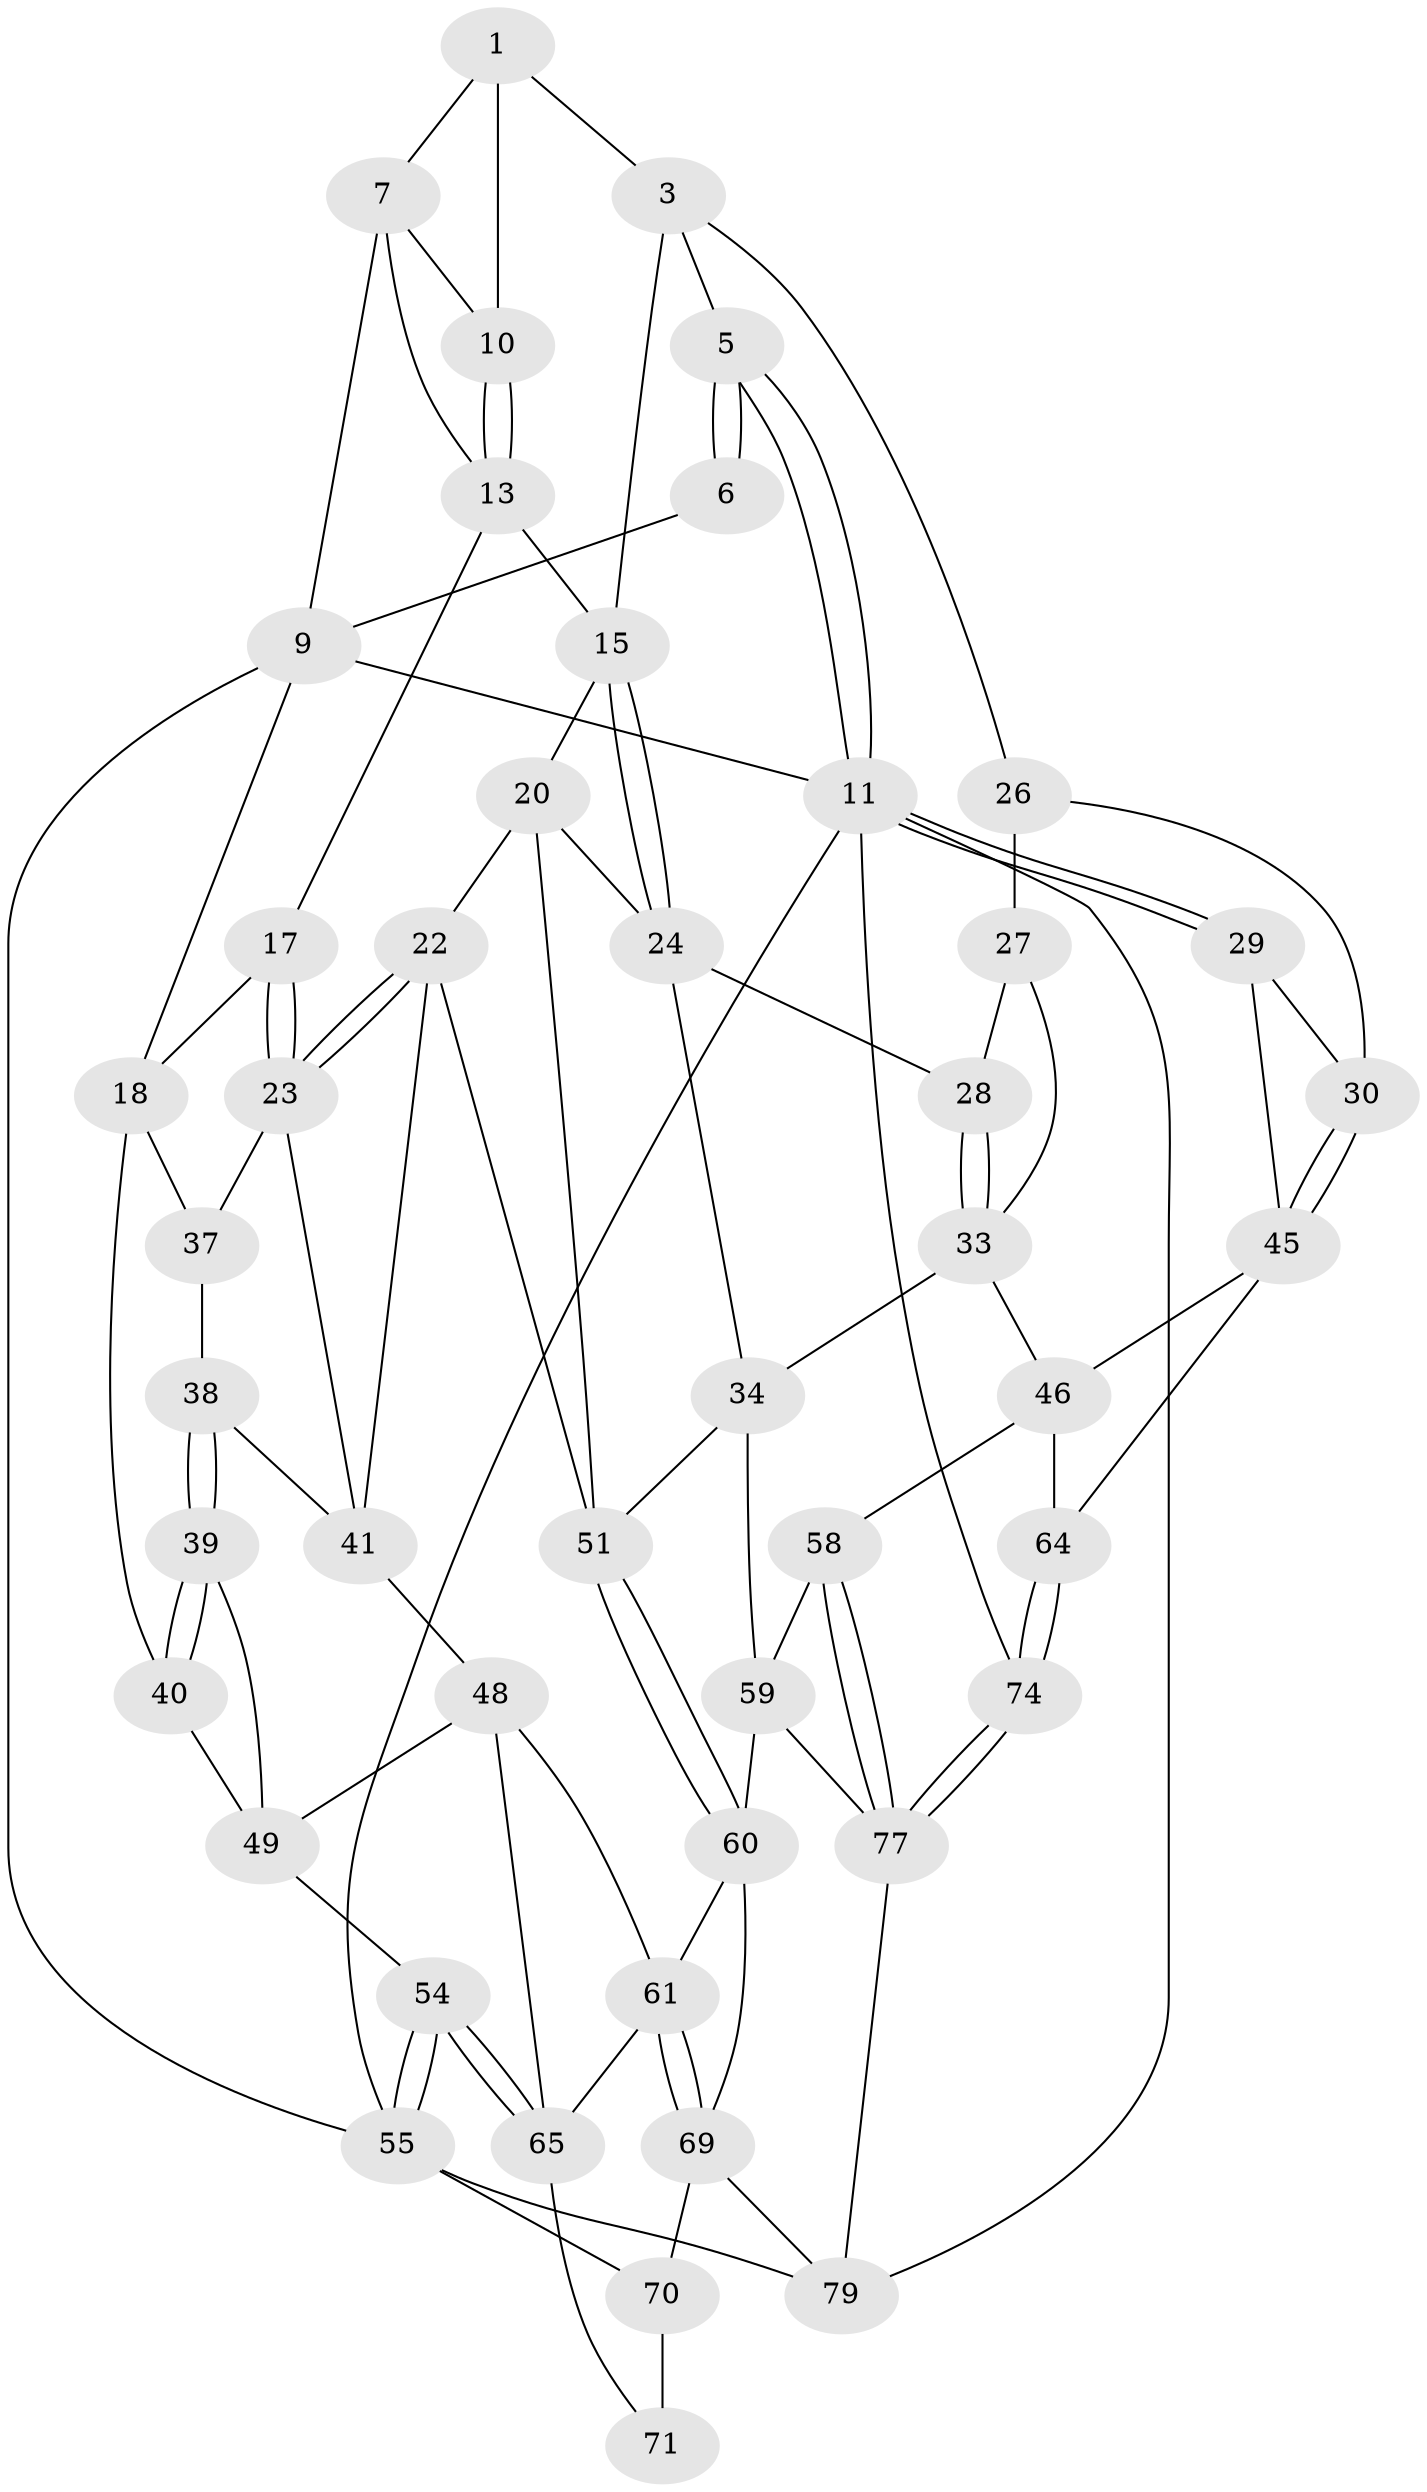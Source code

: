 // original degree distribution, {3: 0.025, 5: 0.6, 4: 0.2, 6: 0.175}
// Generated by graph-tools (version 1.1) at 2025/12/02/27/25 16:12:00]
// undirected, 47 vertices, 103 edges
graph export_dot {
graph [start="1"]
  node [color=gray90,style=filled];
  1 [pos="+0.48163301860088303+0",super="+2"];
  3 [pos="+0.7528578958819822+0.15551215640689614",super="+4"];
  5 [pos="+0.898684442537791+0"];
  6 [pos="+0.47356978579487824+0"];
  7 [pos="+0.45339737639951694+0",super="+8"];
  9 [pos="+0.17962154211518128+0",super="+12"];
  10 [pos="+0.4963691783867299+0.10432684917064929"];
  11 [pos="+1+0",super="+73"];
  13 [pos="+0.45574073135686965+0.18683409337247245",super="+14"];
  15 [pos="+0.6864993071824895+0.19647235577205485",super="+16"];
  17 [pos="+0.27421794969785906+0.21985397699396705"];
  18 [pos="+0+0.015254036312968572",super="+19"];
  20 [pos="+0.490919676824495+0.3925216529224958",super="+21"];
  22 [pos="+0.34412471674391826+0.3867460920572244",super="+43"];
  23 [pos="+0.29484804682248994+0.3328419578846284",super="+36"];
  24 [pos="+0.6333133434724801+0.38048542775002747",super="+25"];
  26 [pos="+0.8345850541673322+0.2362756254511583",super="+31"];
  27 [pos="+0.7149728472865624+0.37973618186976893",super="+32"];
  28 [pos="+0.6495169709984475+0.3906896956391258"];
  29 [pos="+1+0.3456820916827668"];
  30 [pos="+0.8909548323239977+0.2749682519059067"];
  33 [pos="+0.7170486253798181+0.5373916581903876",super="+35"];
  34 [pos="+0.6036417820026556+0.5509485293942173",super="+50"];
  37 [pos="+0.12812257524325377+0.37746000435431554"];
  38 [pos="+0.11448497831706082+0.408480623109819",super="+42"];
  39 [pos="+0+0.4114591068673604",super="+47"];
  40 [pos="+0+0.2774104649942128"];
  41 [pos="+0.19022103166303073+0.46272244950821073",super="+44"];
  45 [pos="+0.8013779990563855+0.5572591504170242",super="+56"];
  46 [pos="+0.7477252089651012+0.5581064432305229",super="+57"];
  48 [pos="+0.1714304641012756+0.6039215757039876",super="+63"];
  49 [pos="+0.09040680617559882+0.5755099151470031",super="+53"];
  51 [pos="+0.4358787287090385+0.6545423367752087",super="+52"];
  54 [pos="+0+0.7588459153089935"];
  55 [pos="+0+1",super="+76"];
  58 [pos="+0.7147117729358112+0.7993998313206521"];
  59 [pos="+0.5260780858653721+0.6548917822289773",super="+66"];
  60 [pos="+0.37640421596100926+0.7491492722235474",super="+67"];
  61 [pos="+0.2901352596148211+0.7795162033787043",super="+62"];
  64 [pos="+1+0.6370044446579672"];
  65 [pos="+0.051226551090255534+0.7930050381158837",super="+68"];
  69 [pos="+0.2753201338400397+0.9092457474099025",super="+72"];
  70 [pos="+0.20837369382206386+0.9292111299958703",super="+75"];
  71 [pos="+0.10250984144662226+0.8366877884278084"];
  74 [pos="+1+1"];
  77 [pos="+0.7087586930405001+0.8607055876582753",super="+78"];
  79 [pos="+0.6151033140708819+1",super="+80"];
  1 -- 7;
  1 -- 10;
  1 -- 3;
  3 -- 15;
  3 -- 26;
  3 -- 5;
  5 -- 6;
  5 -- 6;
  5 -- 11;
  5 -- 11;
  6 -- 9;
  7 -- 10;
  7 -- 9;
  7 -- 13;
  9 -- 18;
  9 -- 11;
  9 -- 55;
  10 -- 13;
  10 -- 13;
  11 -- 29;
  11 -- 29;
  11 -- 74;
  11 -- 79;
  11 -- 55;
  13 -- 17;
  13 -- 15;
  15 -- 24;
  15 -- 24;
  15 -- 20;
  17 -- 18;
  17 -- 23;
  17 -- 23;
  18 -- 37;
  18 -- 40;
  20 -- 22;
  20 -- 24;
  20 -- 51;
  22 -- 23;
  22 -- 23;
  22 -- 41;
  22 -- 51;
  23 -- 41;
  23 -- 37;
  24 -- 28;
  24 -- 34;
  26 -- 27 [weight=2];
  26 -- 30;
  27 -- 28;
  27 -- 33;
  28 -- 33;
  28 -- 33;
  29 -- 30;
  29 -- 45;
  30 -- 45;
  30 -- 45;
  33 -- 34;
  33 -- 46;
  34 -- 51;
  34 -- 59;
  37 -- 38;
  38 -- 39 [weight=2];
  38 -- 39;
  38 -- 41;
  39 -- 40;
  39 -- 40;
  39 -- 49;
  40 -- 49;
  41 -- 48;
  45 -- 46;
  45 -- 64;
  46 -- 64;
  46 -- 58;
  48 -- 49;
  48 -- 65;
  48 -- 61;
  49 -- 54;
  51 -- 60;
  51 -- 60;
  54 -- 55;
  54 -- 55;
  54 -- 65;
  54 -- 65;
  55 -- 70;
  55 -- 79;
  58 -- 59;
  58 -- 77;
  58 -- 77;
  59 -- 60;
  59 -- 77;
  60 -- 61;
  60 -- 69;
  61 -- 69;
  61 -- 69;
  61 -- 65;
  64 -- 74;
  64 -- 74;
  65 -- 71;
  69 -- 70;
  69 -- 79;
  70 -- 71 [weight=2];
  74 -- 77;
  74 -- 77;
  77 -- 79;
}
